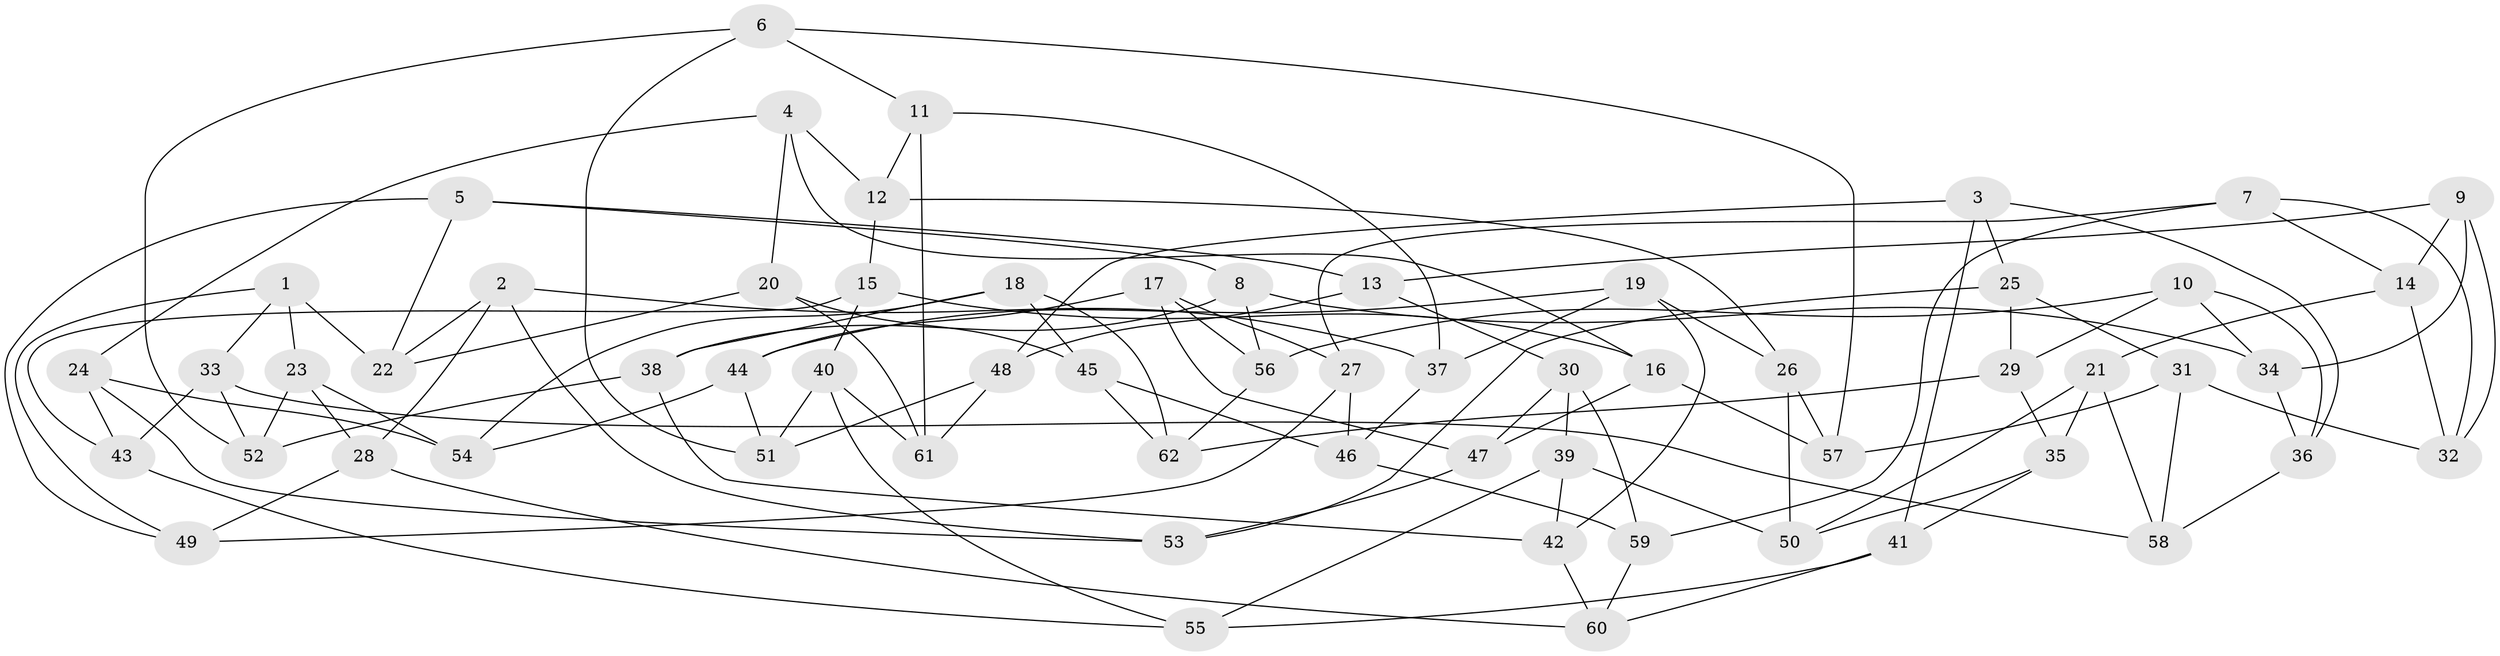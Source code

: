 // Generated by graph-tools (version 1.1) at 2025/02/03/09/25 03:02:55]
// undirected, 62 vertices, 124 edges
graph export_dot {
graph [start="1"]
  node [color=gray90,style=filled];
  1;
  2;
  3;
  4;
  5;
  6;
  7;
  8;
  9;
  10;
  11;
  12;
  13;
  14;
  15;
  16;
  17;
  18;
  19;
  20;
  21;
  22;
  23;
  24;
  25;
  26;
  27;
  28;
  29;
  30;
  31;
  32;
  33;
  34;
  35;
  36;
  37;
  38;
  39;
  40;
  41;
  42;
  43;
  44;
  45;
  46;
  47;
  48;
  49;
  50;
  51;
  52;
  53;
  54;
  55;
  56;
  57;
  58;
  59;
  60;
  61;
  62;
  1 -- 23;
  1 -- 22;
  1 -- 33;
  1 -- 49;
  2 -- 53;
  2 -- 28;
  2 -- 22;
  2 -- 37;
  3 -- 41;
  3 -- 36;
  3 -- 25;
  3 -- 48;
  4 -- 16;
  4 -- 12;
  4 -- 24;
  4 -- 20;
  5 -- 8;
  5 -- 22;
  5 -- 13;
  5 -- 49;
  6 -- 52;
  6 -- 51;
  6 -- 57;
  6 -- 11;
  7 -- 27;
  7 -- 32;
  7 -- 59;
  7 -- 14;
  8 -- 34;
  8 -- 56;
  8 -- 38;
  9 -- 14;
  9 -- 34;
  9 -- 13;
  9 -- 32;
  10 -- 36;
  10 -- 34;
  10 -- 56;
  10 -- 29;
  11 -- 37;
  11 -- 12;
  11 -- 61;
  12 -- 15;
  12 -- 26;
  13 -- 30;
  13 -- 48;
  14 -- 21;
  14 -- 32;
  15 -- 43;
  15 -- 40;
  15 -- 16;
  16 -- 47;
  16 -- 57;
  17 -- 44;
  17 -- 56;
  17 -- 27;
  17 -- 47;
  18 -- 62;
  18 -- 38;
  18 -- 45;
  18 -- 54;
  19 -- 26;
  19 -- 44;
  19 -- 42;
  19 -- 37;
  20 -- 45;
  20 -- 22;
  20 -- 61;
  21 -- 58;
  21 -- 35;
  21 -- 50;
  23 -- 28;
  23 -- 54;
  23 -- 52;
  24 -- 54;
  24 -- 53;
  24 -- 43;
  25 -- 29;
  25 -- 31;
  25 -- 53;
  26 -- 50;
  26 -- 57;
  27 -- 46;
  27 -- 49;
  28 -- 49;
  28 -- 60;
  29 -- 35;
  29 -- 62;
  30 -- 59;
  30 -- 39;
  30 -- 47;
  31 -- 58;
  31 -- 57;
  31 -- 32;
  33 -- 43;
  33 -- 58;
  33 -- 52;
  34 -- 36;
  35 -- 41;
  35 -- 50;
  36 -- 58;
  37 -- 46;
  38 -- 42;
  38 -- 52;
  39 -- 50;
  39 -- 55;
  39 -- 42;
  40 -- 51;
  40 -- 61;
  40 -- 55;
  41 -- 55;
  41 -- 60;
  42 -- 60;
  43 -- 55;
  44 -- 51;
  44 -- 54;
  45 -- 46;
  45 -- 62;
  46 -- 59;
  47 -- 53;
  48 -- 61;
  48 -- 51;
  56 -- 62;
  59 -- 60;
}

